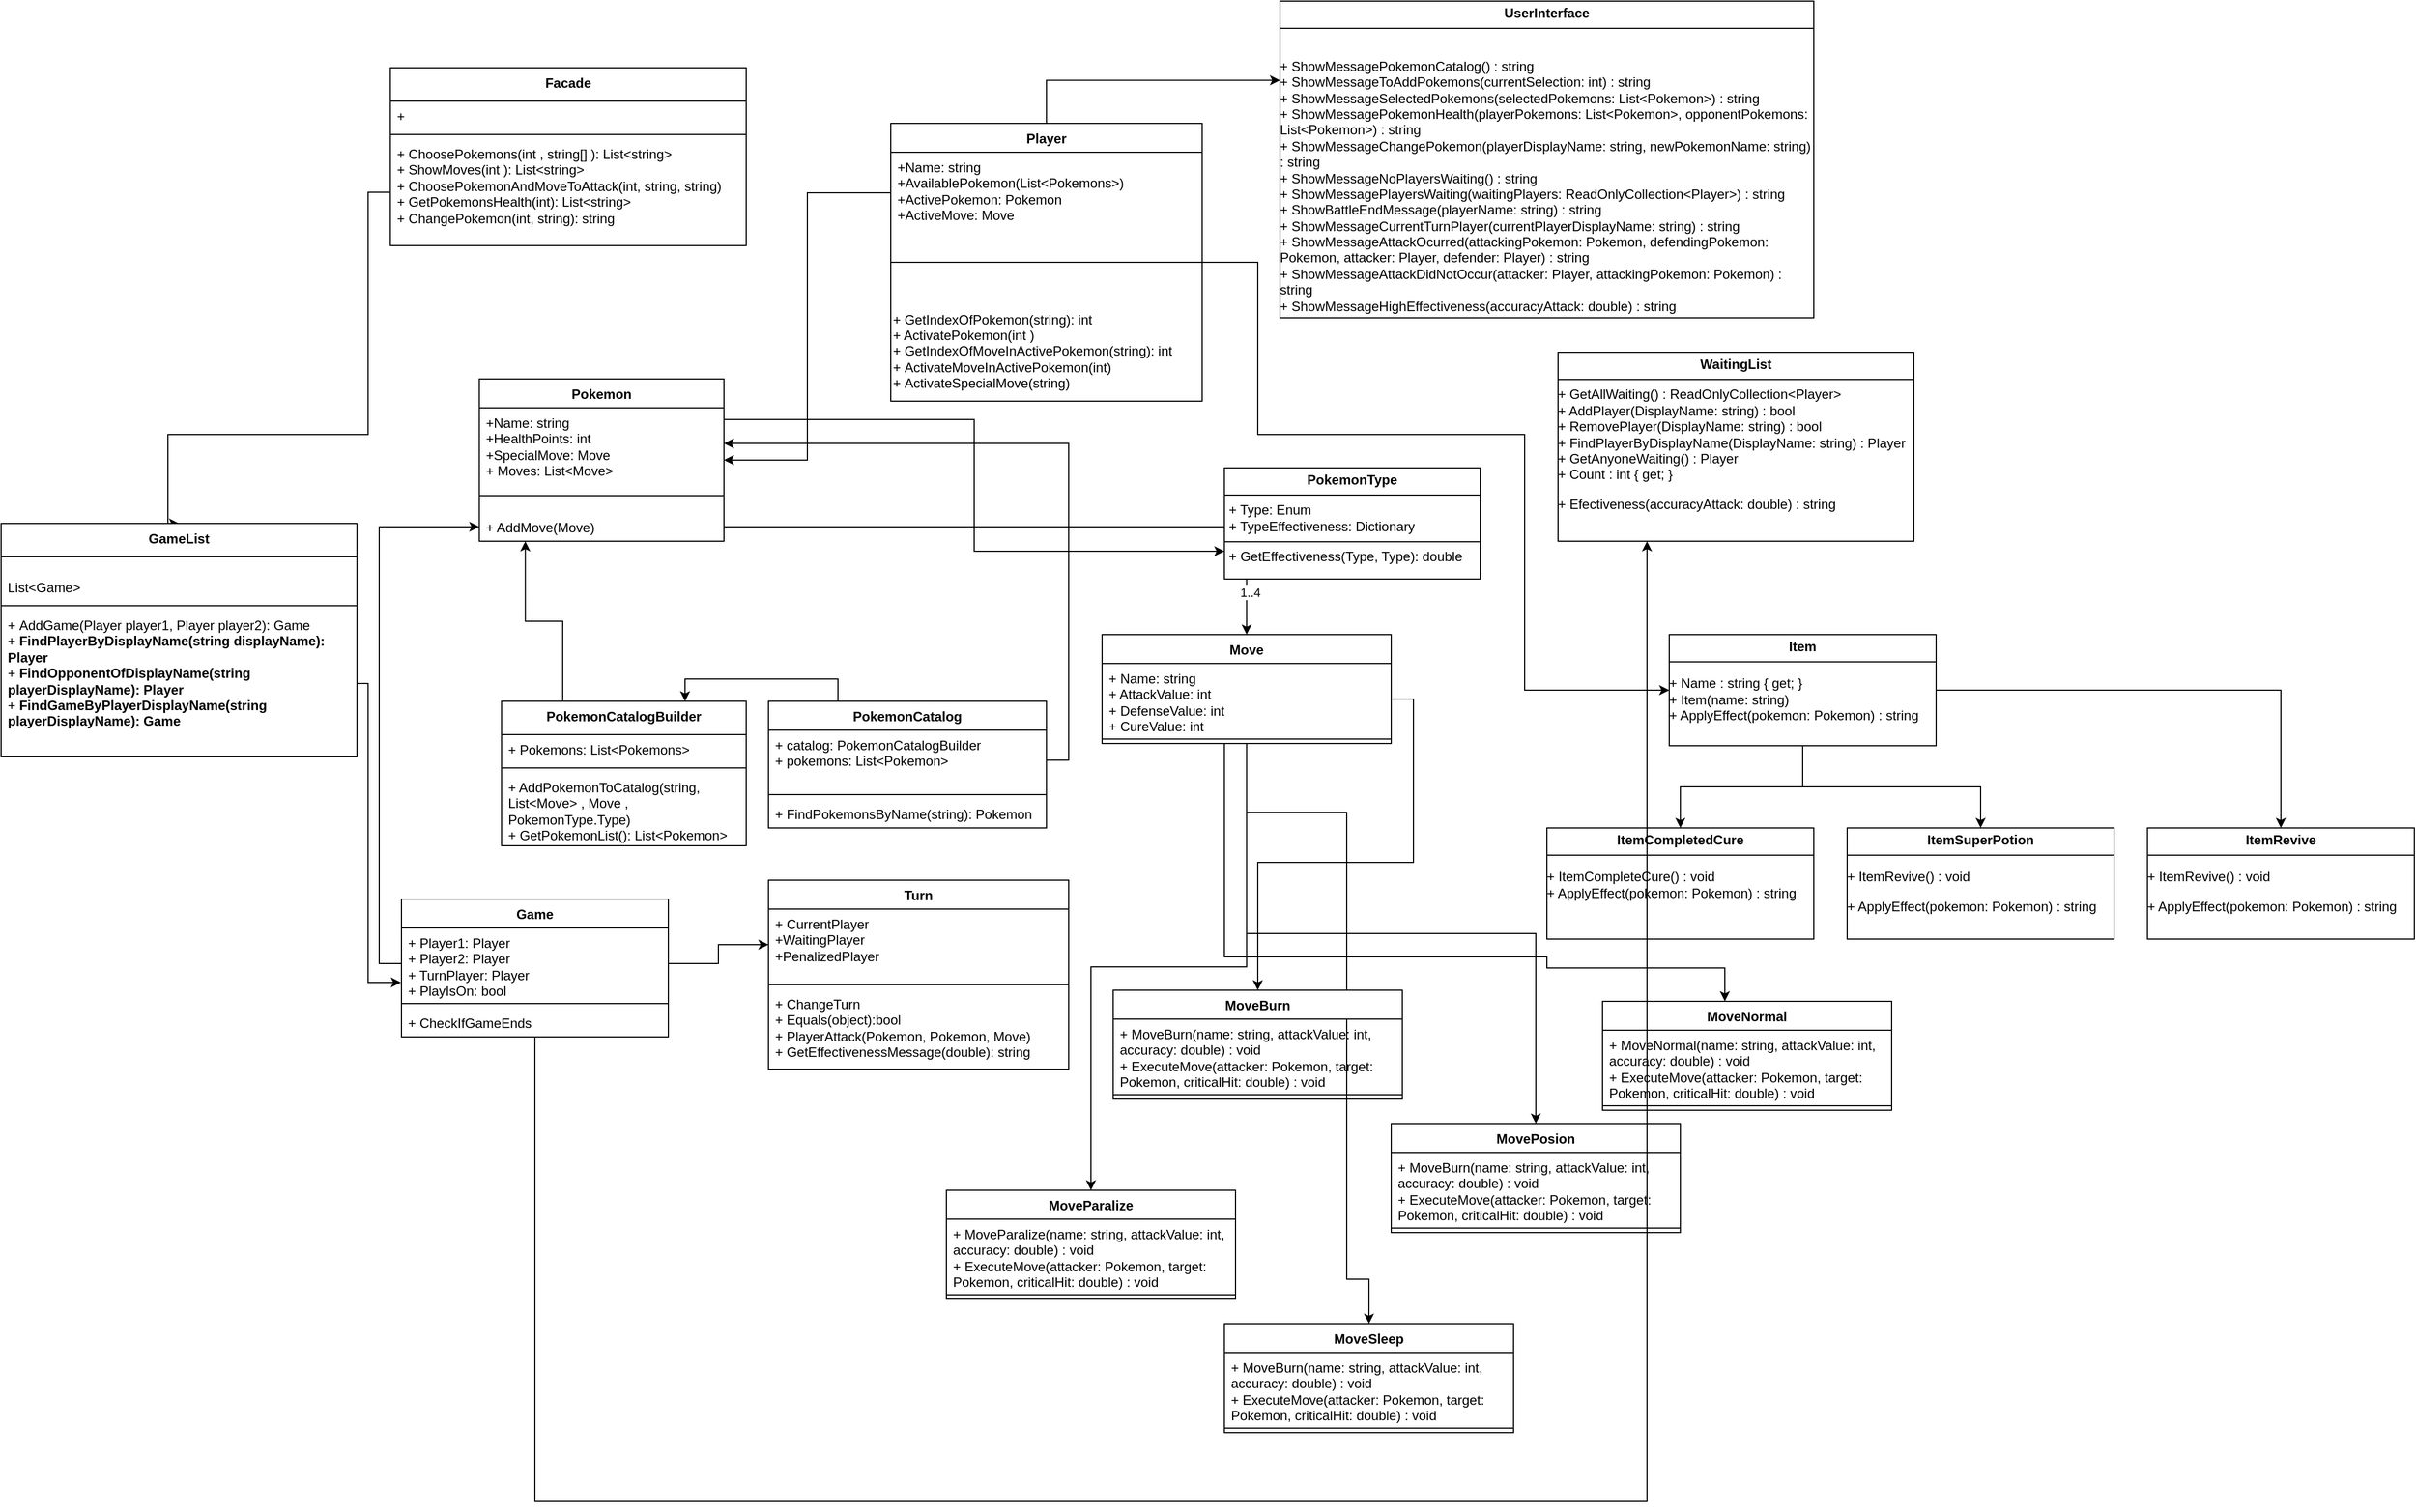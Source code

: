 <mxfile version="22.1.22" type="embed">
  <diagram name="Page-1" id="YfL7ykTpK_zmZ8jKPq0v">
    <mxGraphModel dx="2832" dy="3151" grid="1" gridSize="10" guides="1" tooltips="1" connect="1" arrows="1" fold="1" page="1" pageScale="1" pageWidth="850" pageHeight="1100" math="0" shadow="0">
      <root>
        <mxCell id="0" />
        <mxCell id="1" parent="0" />
        <mxCell id="11" style="edgeStyle=orthogonalEdgeStyle;rounded=0;orthogonalLoop=1;jettySize=auto;html=1;exitX=0;exitY=0.25;exitDx=0;exitDy=0;" parent="1" source="rGXJMdR33EM9oFi3KllI-1" target="pl-9-NFehJo8dU9QtRn4-1" edge="1">
          <mxGeometry relative="1" as="geometry" />
        </mxCell>
        <mxCell id="60" style="edgeStyle=orthogonalEdgeStyle;rounded=0;orthogonalLoop=1;jettySize=auto;html=1;entryX=0;entryY=0.5;entryDx=0;entryDy=0;" edge="1" parent="1" source="rGXJMdR33EM9oFi3KllI-1" target="32">
          <mxGeometry relative="1" as="geometry">
            <Array as="points">
              <mxPoint x="510" y="-1195" />
              <mxPoint x="510" y="-1040" />
              <mxPoint x="750" y="-1040" />
              <mxPoint x="750" y="-810" />
            </Array>
          </mxGeometry>
        </mxCell>
        <mxCell id="63" style="edgeStyle=orthogonalEdgeStyle;rounded=0;orthogonalLoop=1;jettySize=auto;html=1;exitX=0.5;exitY=0;exitDx=0;exitDy=0;entryX=0;entryY=0.25;entryDx=0;entryDy=0;" edge="1" parent="1" source="rGXJMdR33EM9oFi3KllI-1" target="29">
          <mxGeometry relative="1" as="geometry" />
        </mxCell>
        <mxCell id="rGXJMdR33EM9oFi3KllI-1" value="Player" style="swimlane;fontStyle=1;align=center;verticalAlign=top;childLayout=stackLayout;horizontal=1;startSize=26;horizontalStack=0;resizeParent=1;resizeParentMax=0;resizeLast=0;collapsible=1;marginBottom=0;whiteSpace=wrap;html=1;" parent="1" vertex="1">
          <mxGeometry x="180" y="-1320" width="280" height="250" as="geometry" />
        </mxCell>
        <mxCell id="rGXJMdR33EM9oFi3KllI-2" value="+Name: string&lt;br&gt;+AvailablePokemon(List&amp;lt;Pokemons&amp;gt;)&lt;div&gt;+ActivePokemon: Pokemon&lt;span style=&quot;background-color: initial;&quot;&gt;&amp;nbsp;&lt;/span&gt;&lt;/div&gt;&lt;div&gt;+ActiveMove: Move&lt;/div&gt;" style="text;strokeColor=none;fillColor=none;align=left;verticalAlign=top;spacingLeft=4;spacingRight=4;overflow=hidden;rotatable=0;points=[[0,0.5],[1,0.5]];portConstraint=eastwest;whiteSpace=wrap;html=1;" parent="rGXJMdR33EM9oFi3KllI-1" vertex="1">
          <mxGeometry y="26" width="280" height="64" as="geometry" />
        </mxCell>
        <mxCell id="rGXJMdR33EM9oFi3KllI-3" value="" style="line;strokeWidth=1;fillColor=none;align=left;verticalAlign=middle;spacingTop=-1;spacingLeft=3;spacingRight=3;rotatable=0;labelPosition=right;points=[];portConstraint=eastwest;strokeColor=inherit;" parent="rGXJMdR33EM9oFi3KllI-1" vertex="1">
          <mxGeometry y="90" width="280" height="70" as="geometry" />
        </mxCell>
        <mxCell id="23" value="+ GetIndexOfPokemon(string): int&lt;br&gt;+ ActivatePokemon(int )&lt;br&gt;+&amp;nbsp;GetIndexOfMoveInActivePokemon(string): int&lt;br&gt;+&amp;nbsp;ActivateMoveInActivePokemon(int)&lt;br&gt;+&amp;nbsp;ActivateSpecialMove(string)" style="text;html=1;align=left;verticalAlign=middle;resizable=0;points=[];autosize=1;strokeColor=none;fillColor=none;" parent="rGXJMdR33EM9oFi3KllI-1" vertex="1">
          <mxGeometry y="160" width="280" height="90" as="geometry" />
        </mxCell>
        <mxCell id="18" style="edgeStyle=orthogonalEdgeStyle;rounded=0;orthogonalLoop=1;jettySize=auto;html=1;exitX=1;exitY=0.25;exitDx=0;exitDy=0;entryX=0;entryY=0.75;entryDx=0;entryDy=0;" parent="1" source="pl-9-NFehJo8dU9QtRn4-1" target="rGXJMdR33EM9oFi3KllI-33" edge="1">
          <mxGeometry relative="1" as="geometry" />
        </mxCell>
        <mxCell id="pl-9-NFehJo8dU9QtRn4-1" value="&lt;font style=&quot;vertical-align: inherit;&quot;&gt;&lt;font style=&quot;vertical-align: inherit;&quot;&gt;Pokemon&lt;/font&gt;&lt;/font&gt;" style="swimlane;fontStyle=1;align=center;verticalAlign=top;childLayout=stackLayout;horizontal=1;startSize=26;horizontalStack=0;resizeParent=1;resizeParentMax=0;resizeLast=0;collapsible=1;marginBottom=0;whiteSpace=wrap;html=1;" parent="1" vertex="1">
          <mxGeometry x="-190" y="-1090" width="220" height="146" as="geometry" />
        </mxCell>
        <mxCell id="pl-9-NFehJo8dU9QtRn4-2" value="+Name: string&lt;br&gt;+HealthPoints: int&lt;div&gt;+SpecialMove: Move&lt;/div&gt;&lt;div&gt;+ Moves: List&amp;lt;Move&amp;gt;&lt;/div&gt;&lt;div&gt;&lt;br&gt;&lt;/div&gt;" style="text;strokeColor=none;fillColor=none;align=left;verticalAlign=top;spacingLeft=4;spacingRight=4;overflow=hidden;rotatable=0;points=[[0,0.5],[1,0.5]];portConstraint=eastwest;whiteSpace=wrap;html=1;" parent="pl-9-NFehJo8dU9QtRn4-1" vertex="1">
          <mxGeometry y="26" width="220" height="64" as="geometry" />
        </mxCell>
        <mxCell id="pl-9-NFehJo8dU9QtRn4-3" value="" style="line;strokeWidth=1;fillColor=none;align=left;verticalAlign=middle;spacingTop=-1;spacingLeft=3;spacingRight=3;rotatable=0;labelPosition=right;points=[];portConstraint=eastwest;strokeColor=inherit;" parent="pl-9-NFehJo8dU9QtRn4-1" vertex="1">
          <mxGeometry y="90" width="220" height="30" as="geometry" />
        </mxCell>
        <mxCell id="pl-9-NFehJo8dU9QtRn4-4" value="+ AddMove(Move)" style="text;strokeColor=none;fillColor=none;align=left;verticalAlign=top;spacingLeft=4;spacingRight=4;overflow=hidden;rotatable=0;points=[[0,0.5],[1,0.5]];portConstraint=eastwest;whiteSpace=wrap;html=1;" parent="pl-9-NFehJo8dU9QtRn4-1" vertex="1">
          <mxGeometry y="120" width="220" height="26" as="geometry" />
        </mxCell>
        <mxCell id="12" style="edgeStyle=orthogonalEdgeStyle;rounded=0;orthogonalLoop=1;jettySize=auto;html=1;exitX=0.25;exitY=0;exitDx=0;exitDy=0;entryX=0.75;entryY=0;entryDx=0;entryDy=0;" parent="1" source="pl-9-NFehJo8dU9QtRn4-9" target="rGXJMdR33EM9oFi3KllI-44" edge="1">
          <mxGeometry relative="1" as="geometry" />
        </mxCell>
        <mxCell id="pl-9-NFehJo8dU9QtRn4-9" value="&lt;font style=&quot;vertical-align: inherit;&quot;&gt;&lt;font style=&quot;vertical-align: inherit;&quot;&gt;PokemonCatalog&lt;/font&gt;&lt;/font&gt;" style="swimlane;fontStyle=1;align=center;verticalAlign=top;childLayout=stackLayout;horizontal=1;startSize=26;horizontalStack=0;resizeParent=1;resizeParentMax=0;resizeLast=0;collapsible=1;marginBottom=0;whiteSpace=wrap;html=1;" parent="1" vertex="1">
          <mxGeometry x="70" y="-800" width="250" height="114" as="geometry" />
        </mxCell>
        <mxCell id="pl-9-NFehJo8dU9QtRn4-10" value="+ catalog: PokemonCatalogBuilder&lt;br&gt;+ pokemons: List&amp;lt;Pokemon&amp;gt;" style="text;strokeColor=none;fillColor=none;align=left;verticalAlign=top;spacingLeft=4;spacingRight=4;overflow=hidden;rotatable=0;points=[[0,0.5],[1,0.5]];portConstraint=eastwest;whiteSpace=wrap;html=1;" parent="pl-9-NFehJo8dU9QtRn4-9" vertex="1">
          <mxGeometry y="26" width="250" height="54" as="geometry" />
        </mxCell>
        <mxCell id="pl-9-NFehJo8dU9QtRn4-11" value="" style="line;strokeWidth=1;fillColor=none;align=left;verticalAlign=middle;spacingTop=-1;spacingLeft=3;spacingRight=3;rotatable=0;labelPosition=right;points=[];portConstraint=eastwest;strokeColor=inherit;" parent="pl-9-NFehJo8dU9QtRn4-9" vertex="1">
          <mxGeometry y="80" width="250" height="8" as="geometry" />
        </mxCell>
        <mxCell id="pl-9-NFehJo8dU9QtRn4-12" value="+ FindPokemonsByName(string): Pokemon" style="text;strokeColor=none;fillColor=none;align=left;verticalAlign=top;spacingLeft=4;spacingRight=4;overflow=hidden;rotatable=0;points=[[0,0.5],[1,0.5]];portConstraint=eastwest;whiteSpace=wrap;html=1;" parent="pl-9-NFehJo8dU9QtRn4-9" vertex="1">
          <mxGeometry y="88" width="250" height="26" as="geometry" />
        </mxCell>
        <mxCell id="56" style="edgeStyle=orthogonalEdgeStyle;rounded=0;orthogonalLoop=1;jettySize=auto;html=1;exitX=0.5;exitY=1;exitDx=0;exitDy=0;entryX=0.5;entryY=0;entryDx=0;entryDy=0;" edge="1" parent="1">
          <mxGeometry relative="1" as="geometry">
            <mxPoint x="480" y="-762" as="sourcePoint" />
            <mxPoint x="930" y="-530" as="targetPoint" />
            <Array as="points">
              <mxPoint x="480" y="-570" />
              <mxPoint x="770" y="-570" />
              <mxPoint x="770" y="-560" />
              <mxPoint x="930" y="-560" />
            </Array>
          </mxGeometry>
        </mxCell>
        <mxCell id="57" style="edgeStyle=orthogonalEdgeStyle;rounded=0;orthogonalLoop=1;jettySize=auto;html=1;exitX=0.5;exitY=1;exitDx=0;exitDy=0;entryX=0.5;entryY=0;entryDx=0;entryDy=0;" edge="1" parent="1" source="rGXJMdR33EM9oFi3KllI-14" target="47">
          <mxGeometry relative="1" as="geometry" />
        </mxCell>
        <mxCell id="58" style="edgeStyle=orthogonalEdgeStyle;rounded=0;orthogonalLoop=1;jettySize=auto;html=1;exitX=0.5;exitY=1;exitDx=0;exitDy=0;" edge="1" parent="1" source="rGXJMdR33EM9oFi3KllI-14" target="50">
          <mxGeometry relative="1" as="geometry" />
        </mxCell>
        <mxCell id="59" style="edgeStyle=orthogonalEdgeStyle;rounded=0;orthogonalLoop=1;jettySize=auto;html=1;exitX=0.5;exitY=1;exitDx=0;exitDy=0;entryX=0.5;entryY=0;entryDx=0;entryDy=0;" edge="1" parent="1" source="rGXJMdR33EM9oFi3KllI-14" target="53">
          <mxGeometry relative="1" as="geometry">
            <mxPoint x="710" y="-280" as="targetPoint" />
            <Array as="points">
              <mxPoint x="500" y="-700" />
              <mxPoint x="590" y="-700" />
              <mxPoint x="590" y="-280" />
              <mxPoint x="610" y="-280" />
            </Array>
          </mxGeometry>
        </mxCell>
        <mxCell id="rGXJMdR33EM9oFi3KllI-14" value="&lt;div&gt;&lt;font style=&quot;vertical-align: inherit;&quot;&gt;&lt;font style=&quot;vertical-align: inherit;&quot;&gt;Move&lt;/font&gt;&lt;/font&gt;&lt;/div&gt;" style="swimlane;fontStyle=1;align=center;verticalAlign=top;childLayout=stackLayout;horizontal=1;startSize=26;horizontalStack=0;resizeParent=1;resizeParentMax=0;resizeLast=0;collapsible=1;marginBottom=0;whiteSpace=wrap;html=1;" parent="1" vertex="1">
          <mxGeometry x="370" y="-860" width="260" height="98" as="geometry" />
        </mxCell>
        <mxCell id="rGXJMdR33EM9oFi3KllI-15" value="+ Name: string&lt;br&gt;+ AttackValue: int&lt;br&gt;+ DefenseValue: int&lt;br&gt;+ CureValue: int" style="text;strokeColor=none;fillColor=none;align=left;verticalAlign=top;spacingLeft=4;spacingRight=4;overflow=hidden;rotatable=0;points=[[0,0.5],[1,0.5]];portConstraint=eastwest;whiteSpace=wrap;html=1;" parent="rGXJMdR33EM9oFi3KllI-14" vertex="1">
          <mxGeometry y="26" width="260" height="64" as="geometry" />
        </mxCell>
        <mxCell id="rGXJMdR33EM9oFi3KllI-16" value="" style="line;strokeWidth=1;fillColor=none;align=left;verticalAlign=middle;spacingTop=-1;spacingLeft=3;spacingRight=3;rotatable=0;labelPosition=right;points=[];portConstraint=eastwest;strokeColor=inherit;" parent="rGXJMdR33EM9oFi3KllI-14" vertex="1">
          <mxGeometry y="90" width="260" height="8" as="geometry" />
        </mxCell>
        <mxCell id="rGXJMdR33EM9oFi3KllI-18" value="&lt;div&gt;&lt;font style=&quot;vertical-align: inherit;&quot;&gt;&lt;font style=&quot;vertical-align: inherit;&quot;&gt;Turn&lt;/font&gt;&lt;/font&gt;&lt;/div&gt;" style="swimlane;fontStyle=1;align=center;verticalAlign=top;childLayout=stackLayout;horizontal=1;startSize=26;horizontalStack=0;resizeParent=1;resizeParentMax=0;resizeLast=0;collapsible=1;marginBottom=0;whiteSpace=wrap;html=1;" parent="1" vertex="1">
          <mxGeometry x="70" y="-639" width="270" height="170" as="geometry" />
        </mxCell>
        <mxCell id="rGXJMdR33EM9oFi3KllI-19" value="+ CurrentPlayer&lt;div&gt;+WaitingPlayer&lt;/div&gt;&lt;div&gt;+PenalizedPlayer&lt;/div&gt;" style="text;strokeColor=none;fillColor=none;align=left;verticalAlign=top;spacingLeft=4;spacingRight=4;overflow=hidden;rotatable=0;points=[[0,0.5],[1,0.5]];portConstraint=eastwest;whiteSpace=wrap;html=1;" parent="rGXJMdR33EM9oFi3KllI-18" vertex="1">
          <mxGeometry y="26" width="270" height="64" as="geometry" />
        </mxCell>
        <mxCell id="rGXJMdR33EM9oFi3KllI-20" value="" style="line;strokeWidth=1;fillColor=none;align=left;verticalAlign=middle;spacingTop=-1;spacingLeft=3;spacingRight=3;rotatable=0;labelPosition=right;points=[];portConstraint=eastwest;strokeColor=inherit;" parent="rGXJMdR33EM9oFi3KllI-18" vertex="1">
          <mxGeometry y="90" width="270" height="8" as="geometry" />
        </mxCell>
        <mxCell id="rGXJMdR33EM9oFi3KllI-21" value="+ ChangeTurn&lt;br&gt;+ Equals(object):bool&lt;br&gt;+&amp;nbsp;PlayerAttack(Pokemon, Pokemon, Move)&lt;br&gt;+&amp;nbsp;GetEffectivenessMessage(double): string" style="text;strokeColor=none;fillColor=none;align=left;verticalAlign=top;spacingLeft=4;spacingRight=4;overflow=hidden;rotatable=0;points=[[0,0.5],[1,0.5]];portConstraint=eastwest;whiteSpace=wrap;html=1;" parent="rGXJMdR33EM9oFi3KllI-18" vertex="1">
          <mxGeometry y="98" width="270" height="72" as="geometry" />
        </mxCell>
        <mxCell id="rGXJMdR33EM9oFi3KllI-26" style="edgeStyle=orthogonalEdgeStyle;rounded=0;orthogonalLoop=1;jettySize=auto;html=1;" parent="1" source="pl-9-NFehJo8dU9QtRn4-4" target="rGXJMdR33EM9oFi3KllI-14" edge="1">
          <mxGeometry relative="1" as="geometry" />
        </mxCell>
        <mxCell id="rGXJMdR33EM9oFi3KllI-27" value="1..4" style="edgeLabel;html=1;align=center;verticalAlign=middle;resizable=0;points=[];" parent="rGXJMdR33EM9oFi3KllI-26" vertex="1" connectable="0">
          <mxGeometry x="0.865" y="3" relative="1" as="geometry">
            <mxPoint as="offset" />
          </mxGeometry>
        </mxCell>
        <mxCell id="rGXJMdR33EM9oFi3KllI-33" value="&lt;p style=&quot;margin:0px;margin-top:4px;text-align:center;&quot;&gt;&lt;b&gt;PokemonType&lt;/b&gt;&lt;/p&gt;&lt;hr size=&quot;1&quot; style=&quot;border-style:solid;&quot;&gt;&lt;p style=&quot;margin:0px;margin-left:4px;&quot;&gt;+ Type: Enum&lt;/p&gt;&lt;p style=&quot;margin:0px;margin-left:4px;&quot;&gt;+ TypeEffectiveness: Dictionary&lt;/p&gt;&lt;hr size=&quot;1&quot; style=&quot;border-style:solid;&quot;&gt;&lt;p style=&quot;margin:0px;margin-left:4px;&quot;&gt;+ GetEffectiveness(Type, Type): double&lt;/p&gt;" style="verticalAlign=top;align=left;overflow=fill;html=1;whiteSpace=wrap;" parent="1" vertex="1">
          <mxGeometry x="480" y="-1010" width="230" height="100" as="geometry" />
        </mxCell>
        <mxCell id="sCWM8UpPIPFwUfGazDlC-1" value="Game" style="swimlane;fontStyle=1;align=center;verticalAlign=top;childLayout=stackLayout;horizontal=1;startSize=26;horizontalStack=0;resizeParent=1;resizeParentMax=0;resizeLast=0;collapsible=1;marginBottom=0;whiteSpace=wrap;html=1;" parent="1" vertex="1">
          <mxGeometry x="-260" y="-622" width="240" height="124" as="geometry" />
        </mxCell>
        <mxCell id="sCWM8UpPIPFwUfGazDlC-2" value="+ Player1: Player&lt;br&gt;+ Player2: Player&lt;br&gt;+ TurnPlayer: Player&lt;br&gt;+ PlayIsOn: bool" style="text;strokeColor=none;fillColor=none;align=left;verticalAlign=top;spacingLeft=4;spacingRight=4;overflow=hidden;rotatable=0;points=[[0,0.5],[1,0.5]];portConstraint=eastwest;whiteSpace=wrap;html=1;" parent="sCWM8UpPIPFwUfGazDlC-1" vertex="1">
          <mxGeometry y="26" width="240" height="64" as="geometry" />
        </mxCell>
        <mxCell id="sCWM8UpPIPFwUfGazDlC-3" value="" style="line;strokeWidth=1;fillColor=none;align=left;verticalAlign=middle;spacingTop=-1;spacingLeft=3;spacingRight=3;rotatable=0;labelPosition=right;points=[];portConstraint=eastwest;strokeColor=inherit;" parent="sCWM8UpPIPFwUfGazDlC-1" vertex="1">
          <mxGeometry y="90" width="240" height="8" as="geometry" />
        </mxCell>
        <mxCell id="sCWM8UpPIPFwUfGazDlC-4" value="+ CheckIfGameEnds" style="text;strokeColor=none;fillColor=none;align=left;verticalAlign=top;spacingLeft=4;spacingRight=4;overflow=hidden;rotatable=0;points=[[0,0.5],[1,0.5]];portConstraint=eastwest;whiteSpace=wrap;html=1;" parent="sCWM8UpPIPFwUfGazDlC-1" vertex="1">
          <mxGeometry y="98" width="240" height="26" as="geometry" />
        </mxCell>
        <mxCell id="rGXJMdR33EM9oFi3KllI-44" value="PokemonCatalogBuilder" style="swimlane;fontStyle=1;align=center;verticalAlign=top;childLayout=stackLayout;horizontal=1;startSize=30;horizontalStack=0;resizeParent=1;resizeParentMax=0;resizeLast=0;collapsible=1;marginBottom=0;whiteSpace=wrap;html=1;" parent="1" vertex="1">
          <mxGeometry x="-170" y="-800" width="220" height="130" as="geometry" />
        </mxCell>
        <mxCell id="rGXJMdR33EM9oFi3KllI-45" value="+ Pokemons: List&amp;lt;Pokemons&amp;gt;" style="text;strokeColor=none;fillColor=none;align=left;verticalAlign=top;spacingLeft=4;spacingRight=4;overflow=hidden;rotatable=0;points=[[0,0.5],[1,0.5]];portConstraint=eastwest;whiteSpace=wrap;html=1;" parent="rGXJMdR33EM9oFi3KllI-44" vertex="1">
          <mxGeometry y="30" width="220" height="26" as="geometry" />
        </mxCell>
        <mxCell id="rGXJMdR33EM9oFi3KllI-46" value="" style="line;strokeWidth=1;fillColor=none;align=left;verticalAlign=middle;spacingTop=-1;spacingLeft=3;spacingRight=3;rotatable=0;labelPosition=right;points=[];portConstraint=eastwest;strokeColor=inherit;" parent="rGXJMdR33EM9oFi3KllI-44" vertex="1">
          <mxGeometry y="56" width="220" height="8" as="geometry" />
        </mxCell>
        <mxCell id="rGXJMdR33EM9oFi3KllI-47" value="+ AddPokemonToCatalog(string, List&amp;lt;Move&amp;gt; , Move , PokemonType.Type)&lt;br&gt;+ GetPokemonList(): List&amp;lt;Pokemon&amp;gt;" style="text;strokeColor=none;fillColor=none;align=left;verticalAlign=top;spacingLeft=4;spacingRight=4;overflow=hidden;rotatable=0;points=[[0,0.5],[1,0.5]];portConstraint=eastwest;whiteSpace=wrap;html=1;" parent="rGXJMdR33EM9oFi3KllI-44" vertex="1">
          <mxGeometry y="64" width="220" height="66" as="geometry" />
        </mxCell>
        <mxCell id="rGXJMdR33EM9oFi3KllI-51" style="edgeStyle=orthogonalEdgeStyle;rounded=0;orthogonalLoop=1;jettySize=auto;html=1;exitX=0;exitY=0.5;exitDx=0;exitDy=0;entryX=0;entryY=0.5;entryDx=0;entryDy=0;" parent="1" source="sCWM8UpPIPFwUfGazDlC-2" target="pl-9-NFehJo8dU9QtRn4-4" edge="1">
          <mxGeometry relative="1" as="geometry" />
        </mxCell>
        <mxCell id="2dS7rATi0aQIj3F2_rQR-1" value="Facade" style="swimlane;fontStyle=1;align=center;verticalAlign=top;childLayout=stackLayout;horizontal=1;startSize=30;horizontalStack=0;resizeParent=1;resizeParentMax=0;resizeLast=0;collapsible=1;marginBottom=0;whiteSpace=wrap;html=1;" parent="1" vertex="1">
          <mxGeometry x="-270" y="-1370" width="320" height="160" as="geometry" />
        </mxCell>
        <mxCell id="2dS7rATi0aQIj3F2_rQR-2" value="+&amp;nbsp;&amp;nbsp;" style="text;strokeColor=none;fillColor=none;align=left;verticalAlign=top;spacingLeft=4;spacingRight=4;overflow=hidden;rotatable=0;points=[[0,0.5],[1,0.5]];portConstraint=eastwest;whiteSpace=wrap;html=1;" parent="2dS7rATi0aQIj3F2_rQR-1" vertex="1">
          <mxGeometry y="30" width="320" height="26" as="geometry" />
        </mxCell>
        <mxCell id="2dS7rATi0aQIj3F2_rQR-3" value="" style="line;strokeWidth=1;fillColor=none;align=left;verticalAlign=middle;spacingTop=-1;spacingLeft=3;spacingRight=3;rotatable=0;labelPosition=right;points=[];portConstraint=eastwest;strokeColor=inherit;" parent="2dS7rATi0aQIj3F2_rQR-1" vertex="1">
          <mxGeometry y="56" width="320" height="8" as="geometry" />
        </mxCell>
        <mxCell id="2dS7rATi0aQIj3F2_rQR-4" value="+&amp;nbsp;ChoosePokemons(int , string[] ):&amp;nbsp;List&amp;lt;string&amp;gt;&lt;br&gt;+&amp;nbsp;ShowMoves(int ):&amp;nbsp;List&amp;lt;string&amp;gt;&lt;br&gt;+&amp;nbsp;ChoosePokemonAndMoveToAttack(int, string, string)&lt;br&gt;+&amp;nbsp;GetPokemonsHealth(int):&amp;nbsp;List&amp;lt;string&amp;gt;&lt;br&gt;+ ChangePokemon(int, string): string" style="text;strokeColor=none;fillColor=none;align=left;verticalAlign=top;spacingLeft=4;spacingRight=4;overflow=hidden;rotatable=0;points=[[0,0.5],[1,0.5]];portConstraint=eastwest;whiteSpace=wrap;html=1;" parent="2dS7rATi0aQIj3F2_rQR-1" vertex="1">
          <mxGeometry y="64" width="320" height="96" as="geometry" />
        </mxCell>
        <mxCell id="2" style="edgeStyle=orthogonalEdgeStyle;rounded=0;orthogonalLoop=1;jettySize=auto;html=1;exitX=1;exitY=0.5;exitDx=0;exitDy=0;" parent="1" source="pl-9-NFehJo8dU9QtRn4-10" target="pl-9-NFehJo8dU9QtRn4-2" edge="1">
          <mxGeometry relative="1" as="geometry" />
        </mxCell>
        <mxCell id="15" style="edgeStyle=orthogonalEdgeStyle;rounded=0;orthogonalLoop=1;jettySize=auto;html=1;exitX=0.25;exitY=0;exitDx=0;exitDy=0;entryX=0.188;entryY=1;entryDx=0;entryDy=0;entryPerimeter=0;" parent="1" source="rGXJMdR33EM9oFi3KllI-44" target="pl-9-NFehJo8dU9QtRn4-4" edge="1">
          <mxGeometry relative="1" as="geometry" />
        </mxCell>
        <mxCell id="16" style="edgeStyle=orthogonalEdgeStyle;rounded=0;orthogonalLoop=1;jettySize=auto;html=1;exitX=1;exitY=0.5;exitDx=0;exitDy=0;" parent="1" source="sCWM8UpPIPFwUfGazDlC-2" target="rGXJMdR33EM9oFi3KllI-19" edge="1">
          <mxGeometry relative="1" as="geometry" />
        </mxCell>
        <mxCell id="19" style="edgeStyle=orthogonalEdgeStyle;rounded=0;orthogonalLoop=1;jettySize=auto;html=1;entryX=0.5;entryY=0;entryDx=0;entryDy=0;" parent="1" source="2dS7rATi0aQIj3F2_rQR-4" target="24" edge="1">
          <mxGeometry relative="1" as="geometry">
            <Array as="points">
              <mxPoint x="-290" y="-1258" />
              <mxPoint x="-290" y="-1040" />
              <mxPoint x="-470" y="-1040" />
            </Array>
          </mxGeometry>
        </mxCell>
        <mxCell id="24" value="GameList" style="swimlane;fontStyle=1;align=center;verticalAlign=top;childLayout=stackLayout;horizontal=1;startSize=30;horizontalStack=0;resizeParent=1;resizeParentMax=0;resizeLast=0;collapsible=1;marginBottom=0;whiteSpace=wrap;html=1;" vertex="1" parent="1">
          <mxGeometry x="-620" y="-960" width="320" height="210" as="geometry" />
        </mxCell>
        <mxCell id="25" value="&#xa;List&amp;lt;Game&amp;gt;&#xa;&#xa;" style="text;strokeColor=none;fillColor=none;align=left;verticalAlign=top;spacingLeft=4;spacingRight=4;overflow=hidden;rotatable=0;points=[[0,0.5],[1,0.5]];portConstraint=eastwest;whiteSpace=wrap;html=1;" vertex="1" parent="24">
          <mxGeometry y="30" width="320" height="40" as="geometry" />
        </mxCell>
        <mxCell id="26" value="" style="line;strokeWidth=1;fillColor=none;align=left;verticalAlign=middle;spacingTop=-1;spacingLeft=3;spacingRight=3;rotatable=0;labelPosition=right;points=[];portConstraint=eastwest;strokeColor=inherit;" vertex="1" parent="24">
          <mxGeometry y="70" width="320" height="8" as="geometry" />
        </mxCell>
        <mxCell id="27" value="+&amp;nbsp;AddGame(Player player1, Player player2): Game&lt;br&gt;+&amp;nbsp;&lt;strong&gt;FindPlayerByDisplayName(string displayName): Player&lt;br&gt;&lt;/strong&gt;+&amp;nbsp;&lt;strong&gt;FindOpponentOfDisplayName(string playerDisplayName): Player&lt;br&gt;&lt;/strong&gt;+&amp;nbsp;&lt;strong&gt;FindGameByPlayerDisplayName(string playerDisplayName): Game&lt;/strong&gt;&amp;nbsp;" style="text;strokeColor=none;fillColor=none;align=left;verticalAlign=top;spacingLeft=4;spacingRight=4;overflow=hidden;rotatable=0;points=[[0,0.5],[1,0.5]];portConstraint=eastwest;whiteSpace=wrap;html=1;" vertex="1" parent="24">
          <mxGeometry y="78" width="320" height="132" as="geometry" />
        </mxCell>
        <mxCell id="28" style="edgeStyle=orthogonalEdgeStyle;rounded=0;orthogonalLoop=1;jettySize=auto;html=1;entryX=-0.002;entryY=0.766;entryDx=0;entryDy=0;entryPerimeter=0;" edge="1" parent="1" source="27" target="sCWM8UpPIPFwUfGazDlC-2">
          <mxGeometry relative="1" as="geometry">
            <Array as="points">
              <mxPoint x="-290" y="-816" />
              <mxPoint x="-290" y="-547" />
            </Array>
          </mxGeometry>
        </mxCell>
        <mxCell id="29" value="&lt;p style=&quot;margin:0px;margin-top:4px;text-align:center;&quot;&gt;&lt;b&gt;UserInterface&lt;/b&gt;&lt;/p&gt;&lt;hr size=&quot;1&quot; style=&quot;border-style:solid;&quot;&gt;&lt;p&gt;&lt;br&gt;+ ShowMessagePokemonCatalog() : &lt;span class=&quot;hljs-keyword&quot;&gt;string&lt;/span&gt;&lt;br/&gt;+ &lt;span class=&quot;hljs-title function_ invoke__&quot;&gt;ShowMessageToAddPokemons&lt;/span&gt;(&lt;span class=&quot;hljs-attr&quot;&gt;currentSelection&lt;/span&gt;: &lt;span class=&quot;hljs-keyword&quot;&gt;int&lt;/span&gt;) : &lt;span class=&quot;hljs-keyword&quot;&gt;string&lt;/span&gt;&lt;br/&gt;+ &lt;span class=&quot;hljs-title function_ invoke__&quot;&gt;ShowMessageSelectedPokemons&lt;/span&gt;(&lt;span class=&quot;hljs-attr&quot;&gt;selectedPokemons&lt;/span&gt;: List&amp;lt;Pokemon&amp;gt;) : &lt;span class=&quot;hljs-keyword&quot;&gt;string&lt;/span&gt;&lt;br/&gt;+ &lt;span class=&quot;hljs-title function_ invoke__&quot;&gt;ShowMessagePokemonHealth&lt;/span&gt;(&lt;span class=&quot;hljs-attr&quot;&gt;playerPokemons&lt;/span&gt;: List&amp;lt;Pokemon&amp;gt;, &lt;span class=&quot;hljs-attr&quot;&gt;opponentPokemons&lt;/span&gt;: List&amp;lt;Pokemon&amp;gt;) : &lt;span class=&quot;hljs-keyword&quot;&gt;string&lt;/span&gt;&lt;br/&gt;+ &lt;span class=&quot;hljs-title function_ invoke__&quot;&gt;ShowMessageChangePokemon&lt;/span&gt;(&lt;span class=&quot;hljs-attr&quot;&gt;playerDisplayName&lt;/span&gt;: &lt;span class=&quot;hljs-keyword&quot;&gt;string&lt;/span&gt;, &lt;span class=&quot;hljs-attr&quot;&gt;newPokemonName&lt;/span&gt;: &lt;span class=&quot;hljs-keyword&quot;&gt;string&lt;/span&gt;) : &lt;span class=&quot;hljs-keyword&quot;&gt;string&lt;/span&gt;&lt;br/&gt;+ &lt;span class=&quot;hljs-title function_ invoke__&quot;&gt;ShowMessageNoPlayersWaiting&lt;/span&gt;() : &lt;span class=&quot;hljs-keyword&quot;&gt;string&lt;/span&gt;&lt;br/&gt;+ &lt;span class=&quot;hljs-title function_ invoke__&quot;&gt;ShowMessagePlayersWaiting&lt;/span&gt;(&lt;span class=&quot;hljs-attr&quot;&gt;waitingPlayers&lt;/span&gt;: ReadOnlyCollection&amp;lt;Player&amp;gt;) : &lt;span class=&quot;hljs-keyword&quot;&gt;string&lt;/span&gt;&lt;br/&gt;+ &lt;span class=&quot;hljs-title function_ invoke__&quot;&gt;ShowBattleEndMessage&lt;/span&gt;(&lt;span class=&quot;hljs-attr&quot;&gt;playerName&lt;/span&gt;: &lt;span class=&quot;hljs-keyword&quot;&gt;string&lt;/span&gt;) : &lt;span class=&quot;hljs-keyword&quot;&gt;string&lt;/span&gt;&lt;br/&gt;+ &lt;span class=&quot;hljs-title function_ invoke__&quot;&gt;ShowMessageCurrentTurnPlayer&lt;/span&gt;(&lt;span class=&quot;hljs-attr&quot;&gt;currentPlayerDisplayName&lt;/span&gt;: &lt;span class=&quot;hljs-keyword&quot;&gt;string&lt;/span&gt;) : &lt;span class=&quot;hljs-keyword&quot;&gt;string&lt;/span&gt;&lt;br/&gt;+ &lt;span class=&quot;hljs-title function_ invoke__&quot;&gt;ShowMessageAttackOcurred&lt;/span&gt;(&lt;span class=&quot;hljs-attr&quot;&gt;attackingPokemon&lt;/span&gt;: Pokemon, &lt;span class=&quot;hljs-attr&quot;&gt;defendingPokemon&lt;/span&gt;: Pokemon, &lt;span class=&quot;hljs-attr&quot;&gt;attacker&lt;/span&gt;: Player, &lt;span class=&quot;hljs-attr&quot;&gt;defender&lt;/span&gt;: Player) : &lt;span class=&quot;hljs-keyword&quot;&gt;string&lt;/span&gt;&lt;br/&gt;+ &lt;span class=&quot;hljs-title function_ invoke__&quot;&gt;ShowMessageAttackDidNotOccur&lt;/span&gt;(&lt;span class=&quot;hljs-attr&quot;&gt;attacker&lt;/span&gt;: Player, &lt;span class=&quot;hljs-attr&quot;&gt;attackingPokemon&lt;/span&gt;: Pokemon) : &lt;span class=&quot;hljs-keyword&quot;&gt;string&lt;/span&gt;&lt;br/&gt;+ &lt;span class=&quot;hljs-title function_ invoke__&quot;&gt;ShowMessageHighEffectiveness&lt;/span&gt;(&lt;span class=&quot;hljs-attr&quot;&gt;accuracyAttack&lt;/span&gt;: &lt;span class=&quot;hljs-keyword&quot;&gt;double&lt;/span&gt;) : &lt;span class=&quot;hljs-keyword&quot;&gt;string&lt;/span&gt;&lt;br/&gt;+ &lt;span class=&quot;hljs-title function_ invoke__&quot;&gt;ShowMessageLowEffectiveness&lt;/span&gt;(&lt;span class=&quot;hljs-attr&quot;&gt;accuracyAttack&lt;/span&gt;: &lt;span class=&quot;hljs-keyword&quot;&gt;double&lt;/span&gt;) : &lt;span class=&quot;hljs-keyword&quot;&gt;string&lt;/span&gt;&lt;br&gt;&lt;/p&gt;" style="verticalAlign=top;align=left;overflow=fill;html=1;whiteSpace=wrap;" vertex="1" parent="1">
          <mxGeometry x="530" y="-1430" width="480" height="285" as="geometry" />
        </mxCell>
        <mxCell id="31" value="&lt;p style=&quot;margin:0px;margin-top:4px;text-align:center;&quot;&gt;&lt;b&gt;WaitingList&lt;/b&gt;&lt;/p&gt;&lt;hr size=&quot;1&quot; style=&quot;border-style:solid;&quot;&gt;+ GetAllWaiting() : ReadOnlyCollection&amp;lt;Player&amp;gt;&lt;br&gt;+ &lt;span class=&quot;hljs-title function_ invoke__&quot;&gt;AddPlayer&lt;/span&gt;(&lt;span class=&quot;hljs-attr&quot;&gt;DisplayName&lt;/span&gt;: &lt;span class=&quot;hljs-keyword&quot;&gt;string&lt;/span&gt;) : &lt;span class=&quot;hljs-keyword&quot;&gt;bool&lt;/span&gt;&lt;br&gt;+ &lt;span class=&quot;hljs-title function_ invoke__&quot;&gt;RemovePlayer&lt;/span&gt;(&lt;span class=&quot;hljs-attr&quot;&gt;DisplayName&lt;/span&gt;: &lt;span class=&quot;hljs-keyword&quot;&gt;string&lt;/span&gt;) : &lt;span class=&quot;hljs-keyword&quot;&gt;bool&lt;/span&gt;&lt;br&gt;+ &lt;span class=&quot;hljs-title function_ invoke__&quot;&gt;FindPlayerByDisplayName&lt;/span&gt;(&lt;span class=&quot;hljs-attr&quot;&gt;DisplayName&lt;/span&gt;: &lt;span class=&quot;hljs-keyword&quot;&gt;string&lt;/span&gt;) : Player&lt;br&gt;+ &lt;span class=&quot;hljs-title function_ invoke__&quot;&gt;GetAnyoneWaiting&lt;/span&gt;() : Player&lt;br&gt;+ Count : &lt;span class=&quot;hljs-keyword&quot;&gt;int&lt;/span&gt; { get; }&lt;p&gt;&lt;span class=&quot;hljs-title function_ invoke__&quot;&gt;+ Efectiveness&lt;/span&gt;(&lt;span class=&quot;hljs-attr&quot;&gt;accuracyAttack&lt;/span&gt;: &lt;span class=&quot;hljs-keyword&quot;&gt;double&lt;/span&gt;) : &lt;span class=&quot;hljs-keyword&quot;&gt;string&lt;/span&gt;&lt;br&gt;&lt;/p&gt;" style="verticalAlign=top;align=left;overflow=fill;html=1;whiteSpace=wrap;" vertex="1" parent="1">
          <mxGeometry x="780" y="-1114" width="320" height="170" as="geometry" />
        </mxCell>
        <mxCell id="36" style="edgeStyle=orthogonalEdgeStyle;rounded=0;orthogonalLoop=1;jettySize=auto;html=1;entryX=0.5;entryY=0;entryDx=0;entryDy=0;" edge="1" parent="1" source="32" target="33">
          <mxGeometry relative="1" as="geometry" />
        </mxCell>
        <mxCell id="37" style="edgeStyle=orthogonalEdgeStyle;rounded=0;orthogonalLoop=1;jettySize=auto;html=1;entryX=0.5;entryY=0;entryDx=0;entryDy=0;" edge="1" parent="1" source="32" target="35">
          <mxGeometry relative="1" as="geometry" />
        </mxCell>
        <mxCell id="38" style="edgeStyle=orthogonalEdgeStyle;rounded=0;orthogonalLoop=1;jettySize=auto;html=1;entryX=0.5;entryY=0;entryDx=0;entryDy=0;" edge="1" parent="1" source="32" target="34">
          <mxGeometry relative="1" as="geometry" />
        </mxCell>
        <mxCell id="32" value="&lt;p style=&quot;margin:0px;margin-top:4px;text-align:center;&quot;&gt;&lt;b&gt;Item&lt;/b&gt;&lt;/p&gt;&lt;hr size=&quot;1&quot; style=&quot;border-style:solid;&quot;&gt;&lt;p&gt;+ Name : string { get; }&lt;br/&gt;+ &lt;span class=&quot;hljs-title function_ invoke__&quot;&gt;Item&lt;/span&gt;(&lt;span class=&quot;hljs-attr&quot;&gt;name&lt;/span&gt;: &lt;span class=&quot;hljs-keyword&quot;&gt;string&lt;/span&gt;)&lt;br/&gt;+ &lt;span class=&quot;hljs-title function_ invoke__&quot;&gt;ApplyEffect&lt;/span&gt;(&lt;span class=&quot;hljs-attr&quot;&gt;pokemon&lt;/span&gt;: Pokemon) : &lt;span class=&quot;hljs-keyword&quot;&gt;string&lt;/span&gt;&lt;br&gt;&lt;/p&gt;" style="verticalAlign=top;align=left;overflow=fill;html=1;whiteSpace=wrap;" vertex="1" parent="1">
          <mxGeometry x="880" y="-860" width="240" height="100" as="geometry" />
        </mxCell>
        <mxCell id="33" value="&lt;p style=&quot;margin:0px;margin-top:4px;text-align:center;&quot;&gt;&lt;b&gt;ItemCompletedCure&lt;/b&gt;&lt;/p&gt;&lt;hr size=&quot;1&quot; style=&quot;border-style:solid;&quot;&gt;&lt;p&gt;+ ItemCompleteCure() : &lt;span class=&quot;hljs-keyword&quot;&gt;void&lt;/span&gt;&lt;br/&gt;+ &lt;span class=&quot;hljs-title function_ invoke__&quot;&gt;ApplyEffect&lt;/span&gt;(&lt;span class=&quot;hljs-attr&quot;&gt;pokemon&lt;/span&gt;: Pokemon) : &lt;span class=&quot;hljs-keyword&quot;&gt;string&lt;/span&gt;&lt;br&gt;&lt;/p&gt;" style="verticalAlign=top;align=left;overflow=fill;html=1;whiteSpace=wrap;" vertex="1" parent="1">
          <mxGeometry x="770" y="-686" width="240" height="100" as="geometry" />
        </mxCell>
        <mxCell id="34" value="&lt;p style=&quot;margin:0px;margin-top:4px;text-align:center;&quot;&gt;&lt;b&gt;ItemRevive&lt;/b&gt;&lt;/p&gt;&lt;hr size=&quot;1&quot; style=&quot;border-style:solid;&quot;&gt;&lt;p&gt;+ ItemRevive() : void&lt;/p&gt;&lt;p&gt;+ ApplyEffect(pokemon: Pokemon) : string&lt;/p&gt;&lt;div&gt;&lt;br&gt;&lt;/div&gt;" style="verticalAlign=top;align=left;overflow=fill;html=1;whiteSpace=wrap;" vertex="1" parent="1">
          <mxGeometry x="1310" y="-686" width="240" height="100" as="geometry" />
        </mxCell>
        <mxCell id="35" value="&lt;p style=&quot;margin:0px;margin-top:4px;text-align:center;&quot;&gt;&lt;b&gt;ItemSuperPotion&lt;/b&gt;&lt;/p&gt;&lt;hr size=&quot;1&quot; style=&quot;border-style:solid;&quot;&gt;&lt;p&gt;+ ItemRevive() : void&lt;/p&gt;&lt;p&gt;+ ApplyEffect(pokemon: Pokemon) : string&lt;/p&gt;&lt;div&gt;&lt;br&gt;&lt;/div&gt;" style="verticalAlign=top;align=left;overflow=fill;html=1;whiteSpace=wrap;" vertex="1" parent="1">
          <mxGeometry x="1040" y="-686" width="240" height="100" as="geometry" />
        </mxCell>
        <mxCell id="39" value="&lt;div&gt;&lt;font style=&quot;vertical-align: inherit;&quot;&gt;&lt;font style=&quot;vertical-align: inherit;&quot;&gt;MoveBurn&lt;/font&gt;&lt;/font&gt;&lt;/div&gt;" style="swimlane;fontStyle=1;align=center;verticalAlign=top;childLayout=stackLayout;horizontal=1;startSize=26;horizontalStack=0;resizeParent=1;resizeParentMax=0;resizeLast=0;collapsible=1;marginBottom=0;whiteSpace=wrap;html=1;" vertex="1" parent="1">
          <mxGeometry x="380" y="-540" width="260" height="98" as="geometry" />
        </mxCell>
        <mxCell id="40" value="&lt;div&gt;+ MoveBurn(name: string, attackValue: int, accuracy: double) : void&lt;/div&gt;&lt;div&gt;+ ExecuteMove(attacker: Pokemon, target: Pokemon, criticalHit: double) : void&lt;/div&gt;&lt;div&gt;&lt;br&gt;&lt;/div&gt;" style="text;strokeColor=none;fillColor=none;align=left;verticalAlign=top;spacingLeft=4;spacingRight=4;overflow=hidden;rotatable=0;points=[[0,0.5],[1,0.5]];portConstraint=eastwest;whiteSpace=wrap;html=1;" vertex="1" parent="39">
          <mxGeometry y="26" width="260" height="64" as="geometry" />
        </mxCell>
        <mxCell id="41" value="" style="line;strokeWidth=1;fillColor=none;align=left;verticalAlign=middle;spacingTop=-1;spacingLeft=3;spacingRight=3;rotatable=0;labelPosition=right;points=[];portConstraint=eastwest;strokeColor=inherit;" vertex="1" parent="39">
          <mxGeometry y="90" width="260" height="8" as="geometry" />
        </mxCell>
        <mxCell id="43" style="edgeStyle=orthogonalEdgeStyle;rounded=0;orthogonalLoop=1;jettySize=auto;html=1;entryX=0.5;entryY=0;entryDx=0;entryDy=0;" edge="1" parent="1" source="rGXJMdR33EM9oFi3KllI-15" target="39">
          <mxGeometry relative="1" as="geometry" />
        </mxCell>
        <mxCell id="44" value="&lt;div&gt;&lt;font style=&quot;vertical-align: inherit;&quot;&gt;&lt;font style=&quot;vertical-align: inherit;&quot;&gt;MoveNormal&lt;/font&gt;&lt;/font&gt;&lt;/div&gt;" style="swimlane;fontStyle=1;align=center;verticalAlign=top;childLayout=stackLayout;horizontal=1;startSize=26;horizontalStack=0;resizeParent=1;resizeParentMax=0;resizeLast=0;collapsible=1;marginBottom=0;whiteSpace=wrap;html=1;" vertex="1" parent="1">
          <mxGeometry x="820" y="-530" width="260" height="98" as="geometry" />
        </mxCell>
        <mxCell id="45" value="&lt;div&gt;&lt;div&gt;+ MoveNormal(name: string, attackValue: int, accuracy: double) : void&lt;/div&gt;&lt;div&gt;+ ExecuteMove(attacker: Pokemon, target: Pokemon, criticalHit: double) : void&lt;/div&gt;&lt;/div&gt;&lt;div&gt;&lt;br&gt;&lt;/div&gt;" style="text;strokeColor=none;fillColor=none;align=left;verticalAlign=top;spacingLeft=4;spacingRight=4;overflow=hidden;rotatable=0;points=[[0,0.5],[1,0.5]];portConstraint=eastwest;whiteSpace=wrap;html=1;" vertex="1" parent="44">
          <mxGeometry y="26" width="260" height="64" as="geometry" />
        </mxCell>
        <mxCell id="46" value="" style="line;strokeWidth=1;fillColor=none;align=left;verticalAlign=middle;spacingTop=-1;spacingLeft=3;spacingRight=3;rotatable=0;labelPosition=right;points=[];portConstraint=eastwest;strokeColor=inherit;" vertex="1" parent="44">
          <mxGeometry y="90" width="260" height="8" as="geometry" />
        </mxCell>
        <mxCell id="47" value="&lt;div&gt;&lt;font style=&quot;vertical-align: inherit;&quot;&gt;&lt;font style=&quot;vertical-align: inherit;&quot;&gt;MoveParalize&lt;/font&gt;&lt;/font&gt;&lt;/div&gt;" style="swimlane;fontStyle=1;align=center;verticalAlign=top;childLayout=stackLayout;horizontal=1;startSize=26;horizontalStack=0;resizeParent=1;resizeParentMax=0;resizeLast=0;collapsible=1;marginBottom=0;whiteSpace=wrap;html=1;" vertex="1" parent="1">
          <mxGeometry x="230" y="-360" width="260" height="98" as="geometry" />
        </mxCell>
        <mxCell id="48" value="&lt;div&gt;&lt;div&gt;&lt;div&gt;+ MoveParalize(name: string, attackValue: int, accuracy: double) : void&lt;/div&gt;&lt;div&gt;+ ExecuteMove(attacker: Pokemon, target: Pokemon, criticalHit: double) : void&lt;/div&gt;&lt;/div&gt;&lt;/div&gt;&lt;div&gt;&lt;br&gt;&lt;/div&gt;" style="text;strokeColor=none;fillColor=none;align=left;verticalAlign=top;spacingLeft=4;spacingRight=4;overflow=hidden;rotatable=0;points=[[0,0.5],[1,0.5]];portConstraint=eastwest;whiteSpace=wrap;html=1;" vertex="1" parent="47">
          <mxGeometry y="26" width="260" height="64" as="geometry" />
        </mxCell>
        <mxCell id="49" value="" style="line;strokeWidth=1;fillColor=none;align=left;verticalAlign=middle;spacingTop=-1;spacingLeft=3;spacingRight=3;rotatable=0;labelPosition=right;points=[];portConstraint=eastwest;strokeColor=inherit;" vertex="1" parent="47">
          <mxGeometry y="90" width="260" height="8" as="geometry" />
        </mxCell>
        <mxCell id="50" value="&lt;div&gt;&lt;font style=&quot;vertical-align: inherit;&quot;&gt;&lt;font style=&quot;vertical-align: inherit;&quot;&gt;MovePosion&lt;/font&gt;&lt;/font&gt;&lt;/div&gt;" style="swimlane;fontStyle=1;align=center;verticalAlign=top;childLayout=stackLayout;horizontal=1;startSize=26;horizontalStack=0;resizeParent=1;resizeParentMax=0;resizeLast=0;collapsible=1;marginBottom=0;whiteSpace=wrap;html=1;" vertex="1" parent="1">
          <mxGeometry x="630" y="-420" width="260" height="98" as="geometry" />
        </mxCell>
        <mxCell id="51" value="&lt;div&gt;+ MoveBurn(name: string, attackValue: int, accuracy: double) : void&lt;/div&gt;&lt;div&gt;+ ExecuteMove(attacker: Pokemon, target: Pokemon, criticalHit: double) : void&lt;/div&gt;&lt;div&gt;&lt;br&gt;&lt;/div&gt;" style="text;strokeColor=none;fillColor=none;align=left;verticalAlign=top;spacingLeft=4;spacingRight=4;overflow=hidden;rotatable=0;points=[[0,0.5],[1,0.5]];portConstraint=eastwest;whiteSpace=wrap;html=1;" vertex="1" parent="50">
          <mxGeometry y="26" width="260" height="64" as="geometry" />
        </mxCell>
        <mxCell id="52" value="" style="line;strokeWidth=1;fillColor=none;align=left;verticalAlign=middle;spacingTop=-1;spacingLeft=3;spacingRight=3;rotatable=0;labelPosition=right;points=[];portConstraint=eastwest;strokeColor=inherit;" vertex="1" parent="50">
          <mxGeometry y="90" width="260" height="8" as="geometry" />
        </mxCell>
        <mxCell id="53" value="&lt;div&gt;&lt;font style=&quot;vertical-align: inherit;&quot;&gt;&lt;font style=&quot;vertical-align: inherit;&quot;&gt;MoveSleep&lt;/font&gt;&lt;/font&gt;&lt;/div&gt;" style="swimlane;fontStyle=1;align=center;verticalAlign=top;childLayout=stackLayout;horizontal=1;startSize=26;horizontalStack=0;resizeParent=1;resizeParentMax=0;resizeLast=0;collapsible=1;marginBottom=0;whiteSpace=wrap;html=1;" vertex="1" parent="1">
          <mxGeometry x="480" y="-240" width="260" height="98" as="geometry" />
        </mxCell>
        <mxCell id="54" value="&lt;div&gt;+ MoveBurn(name: string, attackValue: int, accuracy: double) : void&lt;/div&gt;&lt;div&gt;+ ExecuteMove(attacker: Pokemon, target: Pokemon, criticalHit: double) : void&lt;/div&gt;&lt;div&gt;&lt;br&gt;&lt;/div&gt;" style="text;strokeColor=none;fillColor=none;align=left;verticalAlign=top;spacingLeft=4;spacingRight=4;overflow=hidden;rotatable=0;points=[[0,0.5],[1,0.5]];portConstraint=eastwest;whiteSpace=wrap;html=1;" vertex="1" parent="53">
          <mxGeometry y="26" width="260" height="64" as="geometry" />
        </mxCell>
        <mxCell id="55" value="" style="line;strokeWidth=1;fillColor=none;align=left;verticalAlign=middle;spacingTop=-1;spacingLeft=3;spacingRight=3;rotatable=0;labelPosition=right;points=[];portConstraint=eastwest;strokeColor=inherit;" vertex="1" parent="53">
          <mxGeometry y="90" width="260" height="8" as="geometry" />
        </mxCell>
        <mxCell id="62" style="edgeStyle=orthogonalEdgeStyle;rounded=0;orthogonalLoop=1;jettySize=auto;html=1;entryX=0.25;entryY=1;entryDx=0;entryDy=0;" edge="1" parent="1" source="sCWM8UpPIPFwUfGazDlC-4" target="31">
          <mxGeometry relative="1" as="geometry">
            <Array as="points">
              <mxPoint x="-140" y="-80" />
              <mxPoint x="860" y="-80" />
            </Array>
          </mxGeometry>
        </mxCell>
      </root>
    </mxGraphModel>
  </diagram>
</mxfile>
